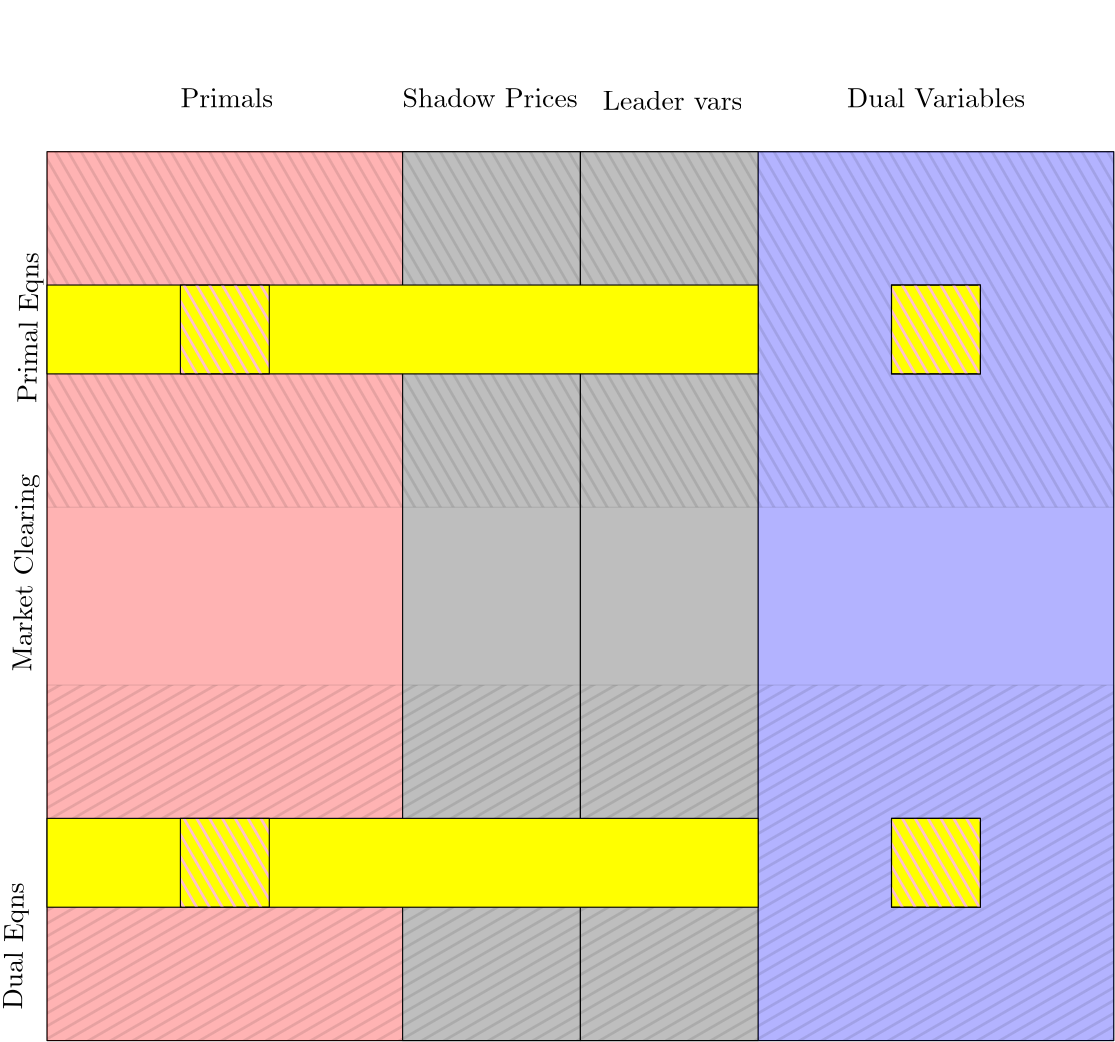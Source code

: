 <?xml version="1.0"?>
<!DOCTYPE ipe SYSTEM "ipe.dtd">
<ipe version="70206" creator="Ipe 7.2.10">
<info created="D:20190205165125" modified="D:20190218132655"/>
<ipestyle name="basic">
<symbol name="arrow/arc(spx)">
<path stroke="sym-stroke" fill="sym-stroke" pen="sym-pen">
0 0 m
-1 0.333 l
-1 -0.333 l
h
</path>
</symbol>
<symbol name="arrow/farc(spx)">
<path stroke="sym-stroke" fill="white" pen="sym-pen">
0 0 m
-1 0.333 l
-1 -0.333 l
h
</path>
</symbol>
<symbol name="arrow/ptarc(spx)">
<path stroke="sym-stroke" fill="sym-stroke" pen="sym-pen">
0 0 m
-1 0.333 l
-0.8 0 l
-1 -0.333 l
h
</path>
</symbol>
<symbol name="arrow/fptarc(spx)">
<path stroke="sym-stroke" fill="white" pen="sym-pen">
0 0 m
-1 0.333 l
-0.8 0 l
-1 -0.333 l
h
</path>
</symbol>
<symbol name="mark/circle(sx)" transformations="translations">
<path fill="sym-stroke">
0.6 0 0 0.6 0 0 e
0.4 0 0 0.4 0 0 e
</path>
</symbol>
<symbol name="mark/disk(sx)" transformations="translations">
<path fill="sym-stroke">
0.6 0 0 0.6 0 0 e
</path>
</symbol>
<symbol name="mark/fdisk(sfx)" transformations="translations">
<group>
<path fill="sym-fill">
0.5 0 0 0.5 0 0 e
</path>
<path fill="sym-stroke" fillrule="eofill">
0.6 0 0 0.6 0 0 e
0.4 0 0 0.4 0 0 e
</path>
</group>
</symbol>
<symbol name="mark/box(sx)" transformations="translations">
<path fill="sym-stroke" fillrule="eofill">
-0.6 -0.6 m
0.6 -0.6 l
0.6 0.6 l
-0.6 0.6 l
h
-0.4 -0.4 m
0.4 -0.4 l
0.4 0.4 l
-0.4 0.4 l
h
</path>
</symbol>
<symbol name="mark/square(sx)" transformations="translations">
<path fill="sym-stroke">
-0.6 -0.6 m
0.6 -0.6 l
0.6 0.6 l
-0.6 0.6 l
h
</path>
</symbol>
<symbol name="mark/fsquare(sfx)" transformations="translations">
<group>
<path fill="sym-fill">
-0.5 -0.5 m
0.5 -0.5 l
0.5 0.5 l
-0.5 0.5 l
h
</path>
<path fill="sym-stroke" fillrule="eofill">
-0.6 -0.6 m
0.6 -0.6 l
0.6 0.6 l
-0.6 0.6 l
h
-0.4 -0.4 m
0.4 -0.4 l
0.4 0.4 l
-0.4 0.4 l
h
</path>
</group>
</symbol>
<symbol name="mark/cross(sx)" transformations="translations">
<group>
<path fill="sym-stroke">
-0.43 -0.57 m
0.57 0.43 l
0.43 0.57 l
-0.57 -0.43 l
h
</path>
<path fill="sym-stroke">
-0.43 0.57 m
0.57 -0.43 l
0.43 -0.57 l
-0.57 0.43 l
h
</path>
</group>
</symbol>
<symbol name="arrow/fnormal(spx)">
<path stroke="sym-stroke" fill="white" pen="sym-pen">
0 0 m
-1 0.333 l
-1 -0.333 l
h
</path>
</symbol>
<symbol name="arrow/pointed(spx)">
<path stroke="sym-stroke" fill="sym-stroke" pen="sym-pen">
0 0 m
-1 0.333 l
-0.8 0 l
-1 -0.333 l
h
</path>
</symbol>
<symbol name="arrow/fpointed(spx)">
<path stroke="sym-stroke" fill="white" pen="sym-pen">
0 0 m
-1 0.333 l
-0.8 0 l
-1 -0.333 l
h
</path>
</symbol>
<symbol name="arrow/linear(spx)">
<path stroke="sym-stroke" pen="sym-pen">
-1 0.333 m
0 0 l
-1 -0.333 l
</path>
</symbol>
<symbol name="arrow/fdouble(spx)">
<path stroke="sym-stroke" fill="white" pen="sym-pen">
0 0 m
-1 0.333 l
-1 -0.333 l
h
-1 0 m
-2 0.333 l
-2 -0.333 l
h
</path>
</symbol>
<symbol name="arrow/double(spx)">
<path stroke="sym-stroke" fill="sym-stroke" pen="sym-pen">
0 0 m
-1 0.333 l
-1 -0.333 l
h
-1 0 m
-2 0.333 l
-2 -0.333 l
h
</path>
</symbol>
<pen name="heavier" value="0.8"/>
<pen name="fat" value="1.2"/>
<pen name="ultrafat" value="2"/>
<symbolsize name="large" value="5"/>
<symbolsize name="small" value="2"/>
<symbolsize name="tiny" value="1.1"/>
<arrowsize name="large" value="10"/>
<arrowsize name="small" value="5"/>
<arrowsize name="tiny" value="3"/>
<color name="red" value="1 0 0"/>
<color name="green" value="0 1 0"/>
<color name="blue" value="0 0 1"/>
<color name="yellow" value="1 1 0"/>
<color name="orange" value="1 0.647 0"/>
<color name="gold" value="1 0.843 0"/>
<color name="purple" value="0.627 0.125 0.941"/>
<color name="gray" value="0.745"/>
<color name="brown" value="0.647 0.165 0.165"/>
<color name="navy" value="0 0 0.502"/>
<color name="pink" value="1 0.753 0.796"/>
<color name="seagreen" value="0.18 0.545 0.341"/>
<color name="turquoise" value="0.251 0.878 0.816"/>
<color name="violet" value="0.933 0.51 0.933"/>
<color name="darkblue" value="0 0 0.545"/>
<color name="darkcyan" value="0 0.545 0.545"/>
<color name="darkgray" value="0.663"/>
<color name="darkgreen" value="0 0.392 0"/>
<color name="darkmagenta" value="0.545 0 0.545"/>
<color name="darkorange" value="1 0.549 0"/>
<color name="darkred" value="0.545 0 0"/>
<color name="lightblue" value="0.678 0.847 0.902"/>
<color name="lightcyan" value="0.878 1 1"/>
<color name="lightgray" value="0.827"/>
<color name="lightgreen" value="0.565 0.933 0.565"/>
<color name="lightyellow" value="1 1 0.878"/>
<dashstyle name="dashed" value="[4] 0"/>
<dashstyle name="dotted" value="[1 3] 0"/>
<dashstyle name="dash dotted" value="[4 2 1 2] 0"/>
<dashstyle name="dash dot dotted" value="[4 2 1 2 1 2] 0"/>
<textsize name="large" value="\large"/>
<textsize name="Large" value="\Large"/>
<textsize name="LARGE" value="\LARGE"/>
<textsize name="huge" value="\huge"/>
<textsize name="Huge" value="\Huge"/>
<textsize name="small" value="\small"/>
<textsize name="footnote" value="\footnotesize"/>
<textsize name="tiny" value="\tiny"/>
<textstyle name="center" begin="\begin{center}" end="\end{center}"/>
<textstyle name="itemize" begin="\begin{itemize}" end="\end{itemize}"/>
<textstyle name="item" begin="\begin{itemize}\item{}" end="\end{itemize}"/>
<gridsize name="4 pts" value="4"/>
<gridsize name="8 pts (~3 mm)" value="8"/>
<gridsize name="16 pts (~6 mm)" value="16"/>
<gridsize name="32 pts (~12 mm)" value="32"/>
<gridsize name="10 pts (~3.5 mm)" value="10"/>
<gridsize name="20 pts (~7 mm)" value="20"/>
<gridsize name="14 pts (~5 mm)" value="14"/>
<gridsize name="28 pts (~10 mm)" value="28"/>
<gridsize name="56 pts (~20 mm)" value="56"/>
<anglesize name="90 deg" value="90"/>
<anglesize name="60 deg" value="60"/>
<anglesize name="45 deg" value="45"/>
<anglesize name="30 deg" value="30"/>
<anglesize name="22.5 deg" value="22.5"/>
<opacity name="10%" value="0.1"/>
<opacity name="30%" value="0.3"/>
<opacity name="50%" value="0.5"/>
<opacity name="75%" value="0.75"/>
<tiling name="falling" angle="-60" step="4" width="1"/>
<tiling name="rising" angle="30" step="4" width="1"/>
</ipestyle>
<page>
<layer name="alpha"/>
<layer name="beta"/>
<view layers="beta" active="beta"/>
<path layer="alpha" stroke="black">
64 768 m
64 512 l
352 512 l
352 768 l
h
</path>
<path matrix="1.12454 0 0 1.12454 -43.8383 -95.6471" stroke="black" fill="green" opacity="50%">
320 512 m
320 768 l
352 768 l
352 512 l
h
</path>
<path stroke="black" fill="blue" opacity="10%" tiling="falling">
64 768 m
64 640 l
352 640 l
352 768 l
h
</path>
<path stroke="black" fill="red" opacity="10%" tiling="rising">
64 640 m
64 512 l
352 512 l
352 640 l
h
</path>
<path stroke="black" fill="green" pen="fat" opacity="50%">
64 512 m
64 480 l
352 480 l
352 512 l
h
</path>
<path stroke="black" fill="black" pen="fat">
192 560 m
192 560 l
192 560 l
192 560 l
h
</path>
<path matrix="1 0 0 1 124.571 -0.29058" stroke="black" fill="black" pen="fat" opacity="50%">
64 768 m
64 480 l
192 480 l
192 768 l
h
</path>
<text pos="80 800" stroke="black" type="minipage" width="96" height="5.958" depth="0.96" valign="top">Primal Var</text>
<text pos="208 800" stroke="black" type="minipage" width="64" height="5.958" depth="0.96" valign="top">Dual Vars</text>
<text pos="320 800" stroke="black" type="minipage" width="80" height="5.958" depth="0.96" valign="top">Shadow Prices
</text>
<text matrix="0.0149694 0.999888 -0.999888 0.0149694 782.769 620.293" pos="32 736" stroke="black" type="minipage" width="144" height="6.926" depth="1.93" valign="top">Primal Eqns</text>
<text matrix="0.0149694 0.999888 -0.999888 0.0149694 780.803 472.181" pos="32 736" stroke="black" type="minipage" width="144" height="6.926" depth="1.93" valign="top">Dual Eqns</text>
<path stroke="black" fill="black" pen="fat">
64 720 m
64 688 l
352 688 l
352 720 l
h
</path>
<path stroke="black" fill="black" pen="fat">
64 592 m
64 560 l
352 560 l
352 592 l
h
</path>
<path stroke="black" fill="darkmagenta" pen="fat" opacity="75%">
112 768 m
112 480 l
144 480 l
144 768 l
h
</path>
<path matrix="1 0 0 1 128 0" stroke="black" fill="darkmagenta" pen="fat" opacity="75%">
112 768 m
112 480 l
144 480 l
144 768 l
h
</path>
<text matrix="1 0 0 1 -48 0" pos="128 704" stroke="white" type="label" width="7.024" height="9.245" depth="0" valign="baseline" size="Large">1</text>
<text pos="128 704" stroke="white" type="label" width="7.024" height="9.245" depth="0" valign="baseline" size="Large">2</text>
<text matrix="1 0 0 1 64 0" pos="128 704" stroke="white" type="label" width="7.024" height="9.245" depth="0" valign="baseline" size="Large">3</text>
<text matrix="1 0 0 1 128 0" pos="128 704" stroke="white" type="label" width="7.024" height="9.245" depth="0" valign="baseline" size="Large">4</text>
<text matrix="1 0 0 1 176 0" pos="128 704" stroke="white" type="label" width="11.706" height="9.245" depth="0" valign="baseline" size="Large">5
</text>
<text matrix="1 0 0 1 -48 -128" pos="128 704" stroke="white" type="label" width="7.024" height="9.245" depth="0" valign="baseline" size="Large">6</text>
<text matrix="1 0 0 1 0 -128" pos="128 704" stroke="white" type="label" width="7.024" height="9.245" depth="0" valign="baseline" size="Large">7</text>
<text matrix="1 0 0 1 64 -128" pos="128 704" stroke="white" type="label" width="7.024" height="9.245" depth="0" valign="baseline" size="Large">8</text>
<text matrix="1 0 0 1 128 -128" pos="128 704" stroke="white" type="label" width="7.024" height="9.245" depth="0" valign="baseline" size="Large">9</text>
<text matrix="1 0 0 1 176 -128" pos="128 704" stroke="white" type="label" width="14.047" height="9.245" depth="0" valign="baseline" size="Large">10</text>
<path stroke="black" fill="darkmagenta" pen="fat">
384 704 m
384 640 l
448 640 l
448 704 l
h
</path>
<text pos="480 672" stroke="black" type="label" width="10.751" height="6.808" depth="0" valign="baseline" style="math">M</text>
<path stroke="black" fill="black" pen="fat">
384 608 m
384 576 l
560 576 l
560 608 l
h
</path>
<path stroke="white" fill="white" pen="fat">
416 704 m
416 640 l
</path>
<path stroke="white" fill="white" pen="fat">
384 672 m
448 672 l
</path>
<path stroke="white" fill="white" pen="fat">
432 608 m
432 576 l
</path>
<path stroke="white" fill="white" pen="fat">
512 608 m
512 576 l
</path>
<path matrix="1 0 0 1 0 -32" stroke="black" fill="black" pen="fat">
384 608 m
384 576 l
560 576 l
560 608 l
h
</path>
<path matrix="1 0 0 1 0 -32" stroke="white" fill="white" pen="fat">
432 608 m
432 576 l
</path>
<path matrix="1 0 0 1 0 -32" stroke="white" fill="white" pen="fat">
512 608 m
512 576 l
</path>
<text matrix="1 0 0 1 0 -16" pos="576 592" stroke="black" type="label" width="9.091" height="6.808" depth="0" valign="baseline" style="math">N</text>
<path stroke="white" fill="white" pen="fat">
384 576 m
560 576 l
</path>
<text matrix="1 0 0 1 277.7 -115.204" pos="128 704" stroke="white" type="label" width="7.024" height="9.245" depth="0" valign="baseline" size="Large">1</text>
<text matrix="1 0 0 1 268.698 -20.3166" pos="128 704" stroke="white" type="label" width="7.024" height="9.245" depth="0" valign="baseline" size="Large">2</text>
<text matrix="1 0 0 1 343.184 -116.654" pos="128 704" stroke="white" type="label" width="7.024" height="9.245" depth="0" valign="baseline" size="Large">3</text>
<text matrix="1 0 0 1 299.704 -20.9719" pos="128 704" stroke="white" type="label" width="7.024" height="9.245" depth="0" valign="baseline" size="Large">4</text>
<text matrix="1 0 0 1 402.755 -115.343" pos="128 704" stroke="white" type="label" width="11.706" height="9.245" depth="0" valign="baseline" size="Large">5
</text>
<text matrix="1 0 0 1 278.37 -148.317" pos="128 704" stroke="white" type="label" width="7.024" height="9.245" depth="0" valign="baseline" size="Large">6</text>
<text matrix="1 0 0 1 270.008 -52.6333" pos="128 704" stroke="white" type="label" width="7.024" height="9.245" depth="0" valign="baseline" size="Large">7</text>
<text matrix="1 0 0 1 343.84 -148.316" pos="128 704" stroke="white" type="label" width="7.024" height="9.245" depth="0" valign="baseline" size="Large">8</text>
<text matrix="1 0 0 1 404.065 -147.661" pos="128 704" stroke="white" type="label" width="14.047" height="9.245" depth="0" valign="baseline" size="Large">10</text>
<text matrix="1 0 0 1 300.36 -53.2888" pos="128 704" stroke="white" type="label" width="7.024" height="9.245" depth="0" valign="baseline" size="Large">9</text>
<path layer="beta" matrix="1.33333 0 0 1.11111 -69.3333 -85.3333" stroke="black">
64 768 m
64 480 l
352 480 l
352 768 l
h
</path>
<path matrix="0.888889 0 0 1.11111 -40.8889 -85.3333" stroke="black" fill="red" opacity="30%">
64 768 m
64 480 l
208 480 l
208 768 l
h
</path>
<path matrix="0.8 0 0 1.11111 -9.6 -85.3333" stroke="black" fill="gray">
192 768 m
192 480 l
272 480 l
272 768 l
h
</path>
<path matrix="1 0 0 1.11111 -48 -85.3333" stroke="black" fill="gray">
256 768 m
256 480 l
320 480 l
320 768 l
h
</path>
<path matrix="1 0 0 1.11111 -48 -85.3333" stroke="black" fill="blue" opacity="30%">
320 480 m
320 768 l
448 768 l
448 480 l
h
</path>
<text matrix="1 0 0 1 -48 0" transformations="translations" pos="112 784" stroke="black" type="label" width="33.43" height="6.918" depth="0" valign="baseline">Primals</text>
<text matrix="1 0 0 1 -64 0" transformations="translations" pos="208 784" stroke="black" type="label" width="63.041" height="6.918" depth="0" valign="baseline">Shadow Prices</text>
<text matrix="1 0 0 1 -55.9792 -0.917988" transformations="translations" pos="272 784" stroke="black" type="label" width="50.339" height="6.918" depth="0" valign="baseline">Leader vars</text>
<text matrix="1 0 0 1 -48 0" transformations="translations" pos="352 784" stroke="black" type="label" width="64.148" height="6.918" depth="0" valign="baseline">Dual Variables</text>
<path stroke="black" fill="black" opacity="10%" tiling="falling">
16 768 m
16 640 l
400 640 l
400 768 l
h
</path>
<path stroke="black" fill="black" opacity="10%" tiling="rising">
16 576 m
16 448 l
400 448 l
400 576 l
h
</path>
<text matrix="0.0149694 0.999888 -0.999888 0.0149694 735.496 416.262" pos="32 736" stroke="black" type="minipage" width="144" height="6.926" depth="1.93" valign="top">Dual Eqns</text>
<text matrix="0.0149694 0.999888 -0.999888 0.0149694 738.83 537.922" pos="32 736" stroke="black" type="minipage" width="144" height="6.926" depth="1.93" valign="top">Market Clearing</text>
<text matrix="0.0149694 0.999888 -0.999888 0.0149694 740.654 634.608" pos="32 736" stroke="black" type="minipage" width="144" height="6.926" depth="1.93" valign="top">Primal Eqns</text>
<path stroke="black" fill="yellow">
16 720 m
16 688 l
272 688 l
272 720 l
h
</path>
<path stroke="black" fill="yellow">
16 496 m
16 528 l
272 528 l
272 496 l
h
</path>
<path stroke="black" fill="yellow">
320 720 m
320 688 l
352 688 l
352 720 l
h
</path>
<path stroke="black" fill="yellow">
320 528 m
320 496 l
352 496 l
352 528 l
h
</path>
<path stroke="black" fill="pink" tiling="falling">
64 720 m
64 688 l
96 688 l
96 720 l
h
</path>
<path matrix="1 0 0 1 0 -192" stroke="black" fill="pink" tiling="falling">
64 720 m
64 688 l
96 688 l
96 720 l
h
</path>
<path matrix="1 0 0 1 256 -192" stroke="black" fill="pink" tiling="falling">
64 720 m
64 688 l
96 688 l
96 720 l
h
</path>
<path matrix="1 0 0 1 256 0" stroke="black" fill="pink" tiling="falling">
64 720 m
64 688 l
96 688 l
96 720 l
h
</path>
</page>
</ipe>
